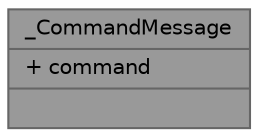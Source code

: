 digraph "_CommandMessage"
{
 // LATEX_PDF_SIZE
  bgcolor="transparent";
  edge [fontname=Helvetica,fontsize=10,labelfontname=Helvetica,labelfontsize=10];
  node [fontname=Helvetica,fontsize=10,shape=box,height=0.2,width=0.4];
  Node1 [shape=record,label="{_CommandMessage\n|+ command\l|}",height=0.2,width=0.4,color="gray40", fillcolor="grey60", style="filled", fontcolor="black",tooltip=" "];
}

